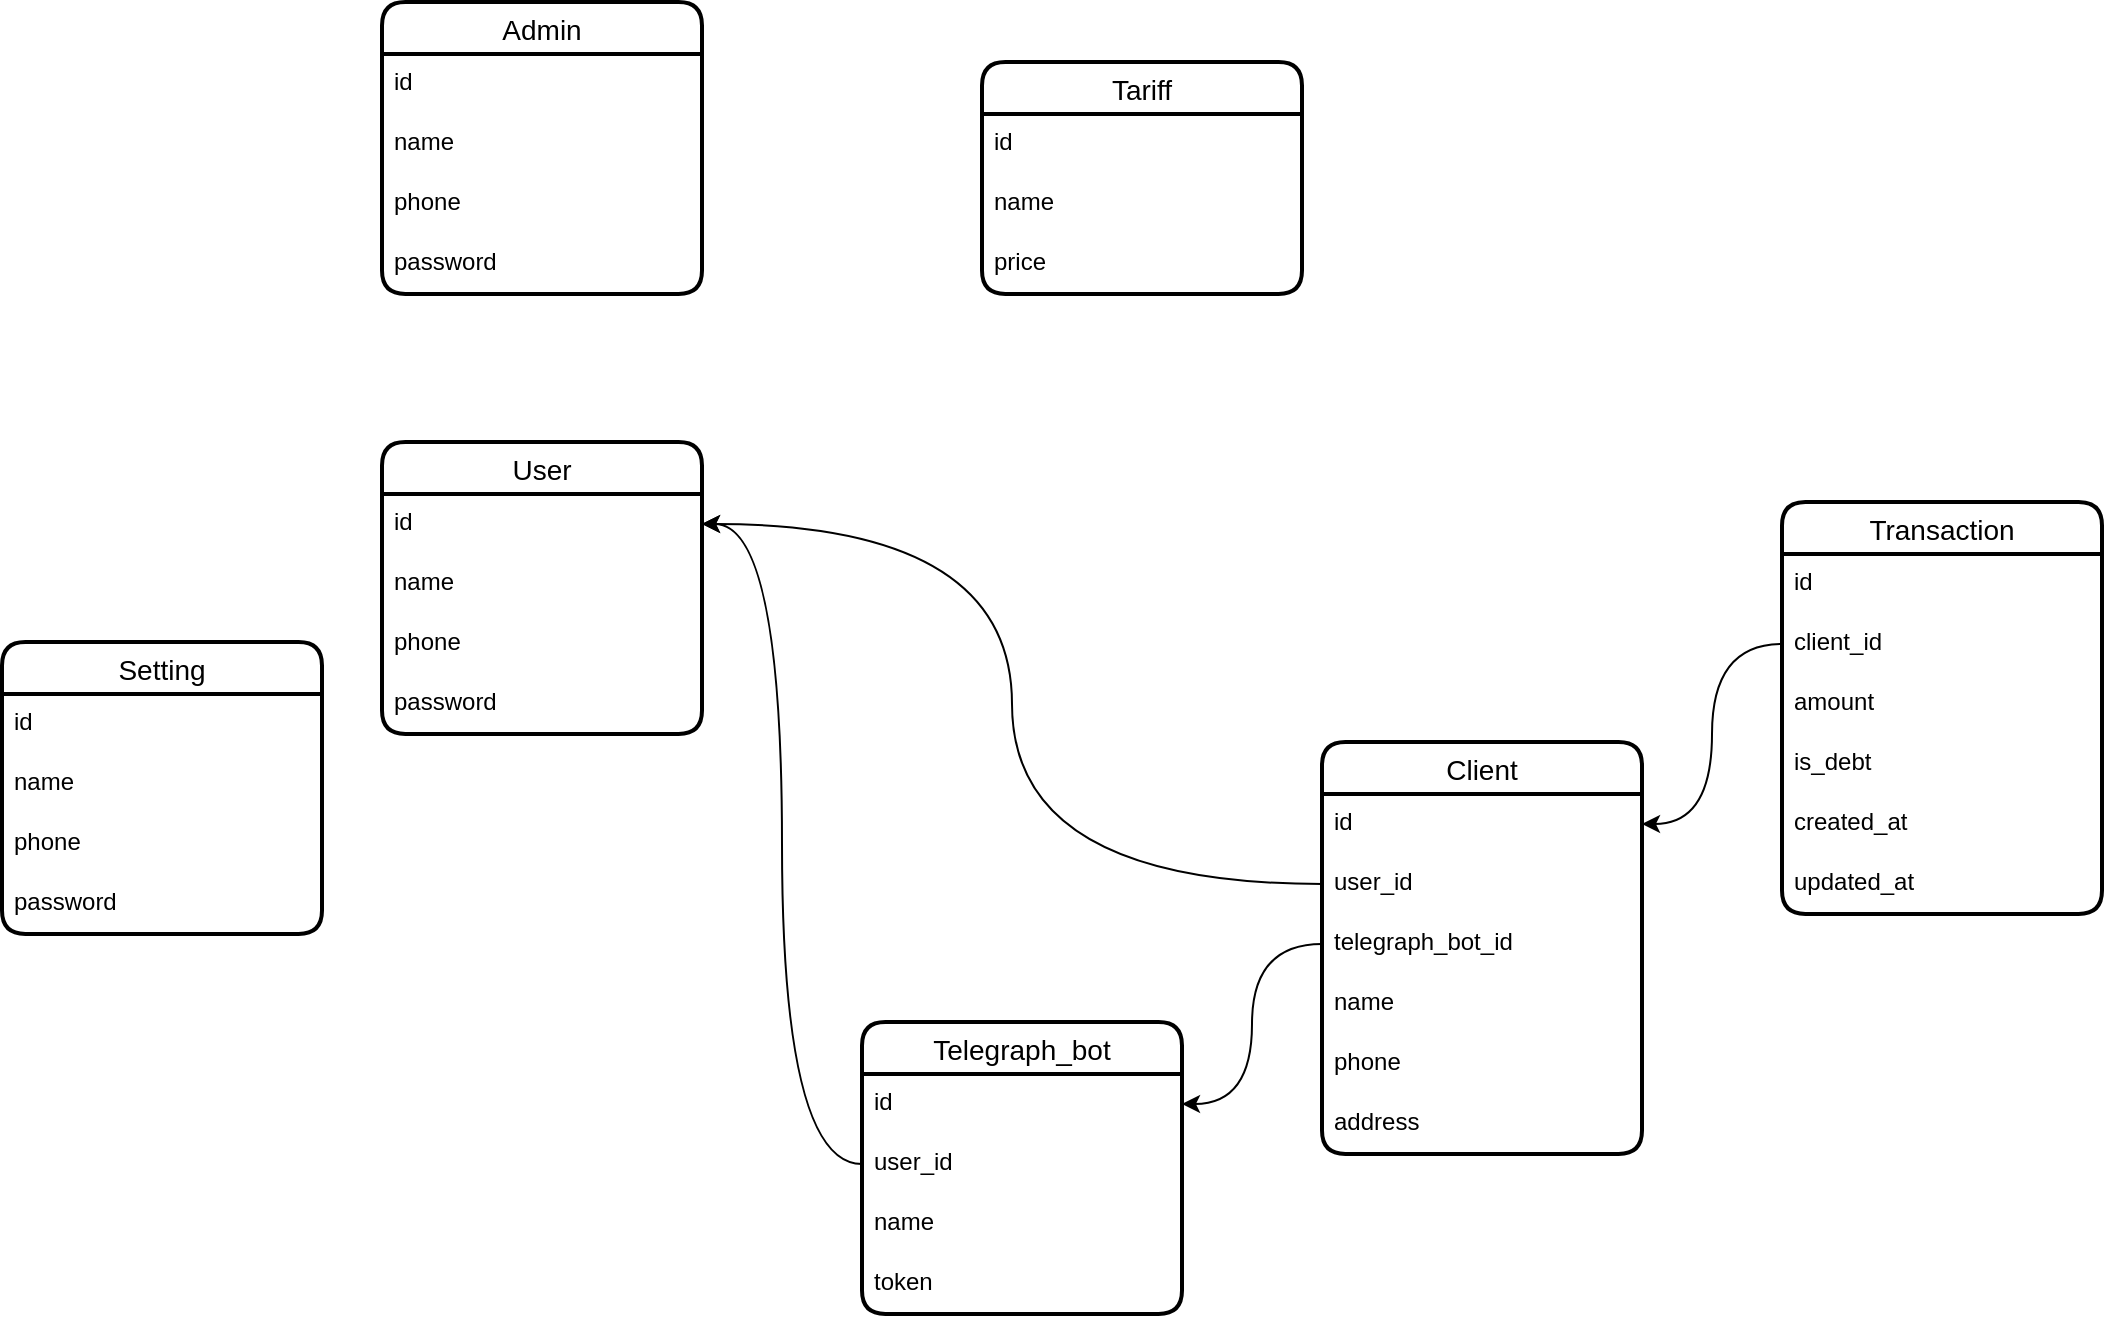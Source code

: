 <mxfile version="24.7.10" pages="5">
  <diagram name="Страница — 1" id="peHdosfCIL-0vyRkbnHP">
    <mxGraphModel dx="1195" dy="615" grid="1" gridSize="10" guides="1" tooltips="1" connect="1" arrows="1" fold="1" page="1" pageScale="1" pageWidth="827" pageHeight="1169" math="0" shadow="0">
      <root>
        <mxCell id="0" />
        <mxCell id="1" parent="0" />
        <mxCell id="LF_U8Vdq3i7tZYe58X0l-1" value="Admin" style="swimlane;fontStyle=0;childLayout=stackLayout;horizontal=1;startSize=26;horizontalStack=0;resizeParent=1;resizeParentMax=0;resizeLast=0;collapsible=1;marginBottom=0;align=center;fontSize=14;strokeWidth=2;rounded=1;shadow=0;glass=0;swimlaneLine=1;" parent="1" vertex="1">
          <mxGeometry x="270" y="430" width="160" height="146" as="geometry" />
        </mxCell>
        <mxCell id="LF_U8Vdq3i7tZYe58X0l-2" value="id" style="text;strokeColor=none;fillColor=none;spacingLeft=4;spacingRight=4;overflow=hidden;rotatable=0;points=[[0,0.5],[1,0.5]];portConstraint=eastwest;fontSize=12;whiteSpace=wrap;html=1;" parent="LF_U8Vdq3i7tZYe58X0l-1" vertex="1">
          <mxGeometry y="26" width="160" height="30" as="geometry" />
        </mxCell>
        <mxCell id="LF_U8Vdq3i7tZYe58X0l-3" value="name" style="text;strokeColor=none;fillColor=none;spacingLeft=4;spacingRight=4;overflow=hidden;rotatable=0;points=[[0,0.5],[1,0.5]];portConstraint=eastwest;fontSize=12;whiteSpace=wrap;html=1;" parent="LF_U8Vdq3i7tZYe58X0l-1" vertex="1">
          <mxGeometry y="56" width="160" height="30" as="geometry" />
        </mxCell>
        <mxCell id="LF_U8Vdq3i7tZYe58X0l-4" value="phone" style="text;strokeColor=none;fillColor=none;spacingLeft=4;spacingRight=4;overflow=hidden;rotatable=0;points=[[0,0.5],[1,0.5]];portConstraint=eastwest;fontSize=12;whiteSpace=wrap;html=1;" parent="LF_U8Vdq3i7tZYe58X0l-1" vertex="1">
          <mxGeometry y="86" width="160" height="30" as="geometry" />
        </mxCell>
        <mxCell id="LF_U8Vdq3i7tZYe58X0l-5" value="password" style="text;strokeColor=none;fillColor=none;spacingLeft=4;spacingRight=4;overflow=hidden;rotatable=0;points=[[0,0.5],[1,0.5]];portConstraint=eastwest;fontSize=12;whiteSpace=wrap;html=1;" parent="LF_U8Vdq3i7tZYe58X0l-1" vertex="1">
          <mxGeometry y="116" width="160" height="30" as="geometry" />
        </mxCell>
        <mxCell id="LF_U8Vdq3i7tZYe58X0l-11" value="Client" style="swimlane;fontStyle=0;childLayout=stackLayout;horizontal=1;startSize=26;horizontalStack=0;resizeParent=1;resizeParentMax=0;resizeLast=0;collapsible=1;marginBottom=0;align=center;fontSize=14;strokeWidth=2;rounded=1;shadow=0;glass=0;swimlaneLine=1;" parent="1" vertex="1">
          <mxGeometry x="740" y="800" width="160" height="206" as="geometry" />
        </mxCell>
        <mxCell id="LF_U8Vdq3i7tZYe58X0l-12" value="id" style="text;strokeColor=none;fillColor=none;spacingLeft=4;spacingRight=4;overflow=hidden;rotatable=0;points=[[0,0.5],[1,0.5]];portConstraint=eastwest;fontSize=12;whiteSpace=wrap;html=1;" parent="LF_U8Vdq3i7tZYe58X0l-11" vertex="1">
          <mxGeometry y="26" width="160" height="30" as="geometry" />
        </mxCell>
        <mxCell id="LF_U8Vdq3i7tZYe58X0l-13" value="user_id" style="text;strokeColor=none;fillColor=none;spacingLeft=4;spacingRight=4;overflow=hidden;rotatable=0;points=[[0,0.5],[1,0.5]];portConstraint=eastwest;fontSize=12;whiteSpace=wrap;html=1;" parent="LF_U8Vdq3i7tZYe58X0l-11" vertex="1">
          <mxGeometry y="56" width="160" height="30" as="geometry" />
        </mxCell>
        <mxCell id="LF_U8Vdq3i7tZYe58X0l-32" value="telegraph_bot_id" style="text;strokeColor=none;fillColor=none;spacingLeft=4;spacingRight=4;overflow=hidden;rotatable=0;points=[[0,0.5],[1,0.5]];portConstraint=eastwest;fontSize=12;whiteSpace=wrap;html=1;" parent="LF_U8Vdq3i7tZYe58X0l-11" vertex="1">
          <mxGeometry y="86" width="160" height="30" as="geometry" />
        </mxCell>
        <mxCell id="LF_U8Vdq3i7tZYe58X0l-14" value="name" style="text;strokeColor=none;fillColor=none;spacingLeft=4;spacingRight=4;overflow=hidden;rotatable=0;points=[[0,0.5],[1,0.5]];portConstraint=eastwest;fontSize=12;whiteSpace=wrap;html=1;" parent="LF_U8Vdq3i7tZYe58X0l-11" vertex="1">
          <mxGeometry y="116" width="160" height="30" as="geometry" />
        </mxCell>
        <mxCell id="LF_U8Vdq3i7tZYe58X0l-15" value="phone" style="text;strokeColor=none;fillColor=none;spacingLeft=4;spacingRight=4;overflow=hidden;rotatable=0;points=[[0,0.5],[1,0.5]];portConstraint=eastwest;fontSize=12;whiteSpace=wrap;html=1;" parent="LF_U8Vdq3i7tZYe58X0l-11" vertex="1">
          <mxGeometry y="146" width="160" height="30" as="geometry" />
        </mxCell>
        <mxCell id="3rob4rgQquIr-SFXEAfX-8" value="address" style="text;strokeColor=none;fillColor=none;spacingLeft=4;spacingRight=4;overflow=hidden;rotatable=0;points=[[0,0.5],[1,0.5]];portConstraint=eastwest;fontSize=12;whiteSpace=wrap;html=1;" parent="LF_U8Vdq3i7tZYe58X0l-11" vertex="1">
          <mxGeometry y="176" width="160" height="30" as="geometry" />
        </mxCell>
        <mxCell id="LF_U8Vdq3i7tZYe58X0l-17" value="Transaction" style="swimlane;fontStyle=0;childLayout=stackLayout;horizontal=1;startSize=26;horizontalStack=0;resizeParent=1;resizeParentMax=0;resizeLast=0;collapsible=1;marginBottom=0;align=center;fontSize=14;strokeWidth=2;rounded=1;shadow=0;glass=0;swimlaneLine=1;" parent="1" vertex="1">
          <mxGeometry x="970" y="680" width="160" height="206" as="geometry" />
        </mxCell>
        <mxCell id="LF_U8Vdq3i7tZYe58X0l-18" value="id" style="text;strokeColor=none;fillColor=none;spacingLeft=4;spacingRight=4;overflow=hidden;rotatable=0;points=[[0,0.5],[1,0.5]];portConstraint=eastwest;fontSize=12;whiteSpace=wrap;html=1;" parent="LF_U8Vdq3i7tZYe58X0l-17" vertex="1">
          <mxGeometry y="26" width="160" height="30" as="geometry" />
        </mxCell>
        <mxCell id="LF_U8Vdq3i7tZYe58X0l-19" value="client_id" style="text;strokeColor=none;fillColor=none;spacingLeft=4;spacingRight=4;overflow=hidden;rotatable=0;points=[[0,0.5],[1,0.5]];portConstraint=eastwest;fontSize=12;whiteSpace=wrap;html=1;" parent="LF_U8Vdq3i7tZYe58X0l-17" vertex="1">
          <mxGeometry y="56" width="160" height="30" as="geometry" />
        </mxCell>
        <mxCell id="LF_U8Vdq3i7tZYe58X0l-20" value="amount" style="text;strokeColor=none;fillColor=none;spacingLeft=4;spacingRight=4;overflow=hidden;rotatable=0;points=[[0,0.5],[1,0.5]];portConstraint=eastwest;fontSize=12;whiteSpace=wrap;html=1;" parent="LF_U8Vdq3i7tZYe58X0l-17" vertex="1">
          <mxGeometry y="86" width="160" height="30" as="geometry" />
        </mxCell>
        <mxCell id="hHqZKfcr3omZfMNQNoMU-1" value="is_debt" style="text;strokeColor=none;fillColor=none;spacingLeft=4;spacingRight=4;overflow=hidden;rotatable=0;points=[[0,0.5],[1,0.5]];portConstraint=eastwest;fontSize=12;whiteSpace=wrap;html=1;" vertex="1" parent="LF_U8Vdq3i7tZYe58X0l-17">
          <mxGeometry y="116" width="160" height="30" as="geometry" />
        </mxCell>
        <mxCell id="hHqZKfcr3omZfMNQNoMU-2" value="created_at" style="text;strokeColor=none;fillColor=none;spacingLeft=4;spacingRight=4;overflow=hidden;rotatable=0;points=[[0,0.5],[1,0.5]];portConstraint=eastwest;fontSize=12;whiteSpace=wrap;html=1;" vertex="1" parent="LF_U8Vdq3i7tZYe58X0l-17">
          <mxGeometry y="146" width="160" height="30" as="geometry" />
        </mxCell>
        <mxCell id="hHqZKfcr3omZfMNQNoMU-3" value="updated_at" style="text;strokeColor=none;fillColor=none;spacingLeft=4;spacingRight=4;overflow=hidden;rotatable=0;points=[[0,0.5],[1,0.5]];portConstraint=eastwest;fontSize=12;whiteSpace=wrap;html=1;" vertex="1" parent="LF_U8Vdq3i7tZYe58X0l-17">
          <mxGeometry y="176" width="160" height="30" as="geometry" />
        </mxCell>
        <mxCell id="LF_U8Vdq3i7tZYe58X0l-24" style="edgeStyle=orthogonalEdgeStyle;rounded=0;orthogonalLoop=1;jettySize=auto;html=1;entryX=1;entryY=0.5;entryDx=0;entryDy=0;curved=1;" parent="1" source="LF_U8Vdq3i7tZYe58X0l-19" target="LF_U8Vdq3i7tZYe58X0l-12" edge="1">
          <mxGeometry relative="1" as="geometry" />
        </mxCell>
        <mxCell id="LF_U8Vdq3i7tZYe58X0l-26" value="Telegraph_bot" style="swimlane;fontStyle=0;childLayout=stackLayout;horizontal=1;startSize=26;horizontalStack=0;resizeParent=1;resizeParentMax=0;resizeLast=0;collapsible=1;marginBottom=0;align=center;fontSize=14;strokeWidth=2;rounded=1;shadow=0;glass=0;swimlaneLine=1;" parent="1" vertex="1">
          <mxGeometry x="510" y="940" width="160" height="146" as="geometry" />
        </mxCell>
        <mxCell id="LF_U8Vdq3i7tZYe58X0l-27" value="id" style="text;strokeColor=none;fillColor=none;spacingLeft=4;spacingRight=4;overflow=hidden;rotatable=0;points=[[0,0.5],[1,0.5]];portConstraint=eastwest;fontSize=12;whiteSpace=wrap;html=1;" parent="LF_U8Vdq3i7tZYe58X0l-26" vertex="1">
          <mxGeometry y="26" width="160" height="30" as="geometry" />
        </mxCell>
        <mxCell id="LF_U8Vdq3i7tZYe58X0l-34" value="user_id" style="text;strokeColor=none;fillColor=none;spacingLeft=4;spacingRight=4;overflow=hidden;rotatable=0;points=[[0,0.5],[1,0.5]];portConstraint=eastwest;fontSize=12;whiteSpace=wrap;html=1;" parent="LF_U8Vdq3i7tZYe58X0l-26" vertex="1">
          <mxGeometry y="56" width="160" height="30" as="geometry" />
        </mxCell>
        <mxCell id="LF_U8Vdq3i7tZYe58X0l-28" value="name" style="text;strokeColor=none;fillColor=none;spacingLeft=4;spacingRight=4;overflow=hidden;rotatable=0;points=[[0,0.5],[1,0.5]];portConstraint=eastwest;fontSize=12;whiteSpace=wrap;html=1;" parent="LF_U8Vdq3i7tZYe58X0l-26" vertex="1">
          <mxGeometry y="86" width="160" height="30" as="geometry" />
        </mxCell>
        <mxCell id="LF_U8Vdq3i7tZYe58X0l-29" value="token" style="text;strokeColor=none;fillColor=none;spacingLeft=4;spacingRight=4;overflow=hidden;rotatable=0;points=[[0,0.5],[1,0.5]];portConstraint=eastwest;fontSize=12;whiteSpace=wrap;html=1;" parent="LF_U8Vdq3i7tZYe58X0l-26" vertex="1">
          <mxGeometry y="116" width="160" height="30" as="geometry" />
        </mxCell>
        <mxCell id="LF_U8Vdq3i7tZYe58X0l-33" style="edgeStyle=orthogonalEdgeStyle;rounded=0;orthogonalLoop=1;jettySize=auto;html=1;entryX=1;entryY=0.5;entryDx=0;entryDy=0;curved=1;" parent="1" source="LF_U8Vdq3i7tZYe58X0l-32" target="LF_U8Vdq3i7tZYe58X0l-27" edge="1">
          <mxGeometry relative="1" as="geometry" />
        </mxCell>
        <mxCell id="3rob4rgQquIr-SFXEAfX-1" value="User" style="swimlane;fontStyle=0;childLayout=stackLayout;horizontal=1;startSize=26;horizontalStack=0;resizeParent=1;resizeParentMax=0;resizeLast=0;collapsible=1;marginBottom=0;align=center;fontSize=14;strokeWidth=2;rounded=1;shadow=0;glass=0;swimlaneLine=1;" parent="1" vertex="1">
          <mxGeometry x="270" y="650" width="160" height="146" as="geometry" />
        </mxCell>
        <mxCell id="3rob4rgQquIr-SFXEAfX-2" value="id" style="text;strokeColor=none;fillColor=none;spacingLeft=4;spacingRight=4;overflow=hidden;rotatable=0;points=[[0,0.5],[1,0.5]];portConstraint=eastwest;fontSize=12;whiteSpace=wrap;html=1;" parent="3rob4rgQquIr-SFXEAfX-1" vertex="1">
          <mxGeometry y="26" width="160" height="30" as="geometry" />
        </mxCell>
        <mxCell id="3rob4rgQquIr-SFXEAfX-3" value="name" style="text;strokeColor=none;fillColor=none;spacingLeft=4;spacingRight=4;overflow=hidden;rotatable=0;points=[[0,0.5],[1,0.5]];portConstraint=eastwest;fontSize=12;whiteSpace=wrap;html=1;" parent="3rob4rgQquIr-SFXEAfX-1" vertex="1">
          <mxGeometry y="56" width="160" height="30" as="geometry" />
        </mxCell>
        <mxCell id="3rob4rgQquIr-SFXEAfX-4" value="phone" style="text;strokeColor=none;fillColor=none;spacingLeft=4;spacingRight=4;overflow=hidden;rotatable=0;points=[[0,0.5],[1,0.5]];portConstraint=eastwest;fontSize=12;whiteSpace=wrap;html=1;" parent="3rob4rgQquIr-SFXEAfX-1" vertex="1">
          <mxGeometry y="86" width="160" height="30" as="geometry" />
        </mxCell>
        <mxCell id="3rob4rgQquIr-SFXEAfX-5" value="password" style="text;strokeColor=none;fillColor=none;spacingLeft=4;spacingRight=4;overflow=hidden;rotatable=0;points=[[0,0.5],[1,0.5]];portConstraint=eastwest;fontSize=12;whiteSpace=wrap;html=1;" parent="3rob4rgQquIr-SFXEAfX-1" vertex="1">
          <mxGeometry y="116" width="160" height="30" as="geometry" />
        </mxCell>
        <mxCell id="3rob4rgQquIr-SFXEAfX-7" style="edgeStyle=orthogonalEdgeStyle;rounded=0;orthogonalLoop=1;jettySize=auto;html=1;entryX=1;entryY=0.5;entryDx=0;entryDy=0;curved=1;" parent="1" source="LF_U8Vdq3i7tZYe58X0l-13" target="3rob4rgQquIr-SFXEAfX-2" edge="1">
          <mxGeometry relative="1" as="geometry" />
        </mxCell>
        <mxCell id="3rob4rgQquIr-SFXEAfX-9" style="edgeStyle=orthogonalEdgeStyle;rounded=0;orthogonalLoop=1;jettySize=auto;html=1;entryX=1;entryY=0.5;entryDx=0;entryDy=0;curved=1;" parent="1" source="LF_U8Vdq3i7tZYe58X0l-34" target="3rob4rgQquIr-SFXEAfX-2" edge="1">
          <mxGeometry relative="1" as="geometry" />
        </mxCell>
        <mxCell id="3rob4rgQquIr-SFXEAfX-10" value="Setting" style="swimlane;fontStyle=0;childLayout=stackLayout;horizontal=1;startSize=26;horizontalStack=0;resizeParent=1;resizeParentMax=0;resizeLast=0;collapsible=1;marginBottom=0;align=center;fontSize=14;strokeWidth=2;rounded=1;shadow=0;glass=0;swimlaneLine=1;" parent="1" vertex="1">
          <mxGeometry x="80" y="750" width="160" height="146" as="geometry" />
        </mxCell>
        <mxCell id="3rob4rgQquIr-SFXEAfX-11" value="id" style="text;strokeColor=none;fillColor=none;spacingLeft=4;spacingRight=4;overflow=hidden;rotatable=0;points=[[0,0.5],[1,0.5]];portConstraint=eastwest;fontSize=12;whiteSpace=wrap;html=1;" parent="3rob4rgQquIr-SFXEAfX-10" vertex="1">
          <mxGeometry y="26" width="160" height="30" as="geometry" />
        </mxCell>
        <mxCell id="3rob4rgQquIr-SFXEAfX-12" value="name" style="text;strokeColor=none;fillColor=none;spacingLeft=4;spacingRight=4;overflow=hidden;rotatable=0;points=[[0,0.5],[1,0.5]];portConstraint=eastwest;fontSize=12;whiteSpace=wrap;html=1;" parent="3rob4rgQquIr-SFXEAfX-10" vertex="1">
          <mxGeometry y="56" width="160" height="30" as="geometry" />
        </mxCell>
        <mxCell id="3rob4rgQquIr-SFXEAfX-13" value="phone" style="text;strokeColor=none;fillColor=none;spacingLeft=4;spacingRight=4;overflow=hidden;rotatable=0;points=[[0,0.5],[1,0.5]];portConstraint=eastwest;fontSize=12;whiteSpace=wrap;html=1;" parent="3rob4rgQquIr-SFXEAfX-10" vertex="1">
          <mxGeometry y="86" width="160" height="30" as="geometry" />
        </mxCell>
        <mxCell id="3rob4rgQquIr-SFXEAfX-14" value="password" style="text;strokeColor=none;fillColor=none;spacingLeft=4;spacingRight=4;overflow=hidden;rotatable=0;points=[[0,0.5],[1,0.5]];portConstraint=eastwest;fontSize=12;whiteSpace=wrap;html=1;" parent="3rob4rgQquIr-SFXEAfX-10" vertex="1">
          <mxGeometry y="116" width="160" height="30" as="geometry" />
        </mxCell>
        <mxCell id="3rob4rgQquIr-SFXEAfX-15" value="Tariff" style="swimlane;fontStyle=0;childLayout=stackLayout;horizontal=1;startSize=26;horizontalStack=0;resizeParent=1;resizeParentMax=0;resizeLast=0;collapsible=1;marginBottom=0;align=center;fontSize=14;strokeWidth=2;rounded=1;shadow=0;glass=0;swimlaneLine=1;" parent="1" vertex="1">
          <mxGeometry x="570" y="460" width="160" height="116" as="geometry" />
        </mxCell>
        <mxCell id="3rob4rgQquIr-SFXEAfX-16" value="id" style="text;strokeColor=none;fillColor=none;spacingLeft=4;spacingRight=4;overflow=hidden;rotatable=0;points=[[0,0.5],[1,0.5]];portConstraint=eastwest;fontSize=12;whiteSpace=wrap;html=1;" parent="3rob4rgQquIr-SFXEAfX-15" vertex="1">
          <mxGeometry y="26" width="160" height="30" as="geometry" />
        </mxCell>
        <mxCell id="3rob4rgQquIr-SFXEAfX-17" value="name" style="text;strokeColor=none;fillColor=none;spacingLeft=4;spacingRight=4;overflow=hidden;rotatable=0;points=[[0,0.5],[1,0.5]];portConstraint=eastwest;fontSize=12;whiteSpace=wrap;html=1;" parent="3rob4rgQquIr-SFXEAfX-15" vertex="1">
          <mxGeometry y="56" width="160" height="30" as="geometry" />
        </mxCell>
        <mxCell id="3rob4rgQquIr-SFXEAfX-18" value="price" style="text;strokeColor=none;fillColor=none;spacingLeft=4;spacingRight=4;overflow=hidden;rotatable=0;points=[[0,0.5],[1,0.5]];portConstraint=eastwest;fontSize=12;whiteSpace=wrap;html=1;" parent="3rob4rgQquIr-SFXEAfX-15" vertex="1">
          <mxGeometry y="86" width="160" height="30" as="geometry" />
        </mxCell>
      </root>
    </mxGraphModel>
  </diagram>
  <diagram id="gf7uSu9nkFvmxim1SC48" name="Страница — 2">
    <mxGraphModel dx="989" dy="509" grid="1" gridSize="10" guides="1" tooltips="1" connect="1" arrows="1" fold="1" page="1" pageScale="1" pageWidth="827" pageHeight="1169" math="0" shadow="0">
      <root>
        <mxCell id="0" />
        <mxCell id="1" parent="0" />
        <mxCell id="qpJef6a85tjkUT5LfqMS-1" value="Client" style="swimlane;fontStyle=0;childLayout=stackLayout;horizontal=1;startSize=26;horizontalStack=0;resizeParent=1;resizeParentMax=0;resizeLast=0;collapsible=1;marginBottom=0;align=center;fontSize=14;strokeWidth=2;rounded=1;shadow=0;glass=0;swimlaneLine=1;" parent="1" vertex="1">
          <mxGeometry x="770" y="796" width="160" height="236" as="geometry" />
        </mxCell>
        <mxCell id="qpJef6a85tjkUT5LfqMS-2" value="id" style="text;strokeColor=none;fillColor=none;spacingLeft=4;spacingRight=4;overflow=hidden;rotatable=0;points=[[0,0.5],[1,0.5]];portConstraint=eastwest;fontSize=12;whiteSpace=wrap;html=1;" parent="qpJef6a85tjkUT5LfqMS-1" vertex="1">
          <mxGeometry y="26" width="160" height="30" as="geometry" />
        </mxCell>
        <mxCell id="qpJef6a85tjkUT5LfqMS-49" value="region_id" style="text;strokeColor=none;fillColor=none;spacingLeft=4;spacingRight=4;overflow=hidden;rotatable=0;points=[[0,0.5],[1,0.5]];portConstraint=eastwest;fontSize=12;whiteSpace=wrap;html=1;" parent="qpJef6a85tjkUT5LfqMS-1" vertex="1">
          <mxGeometry y="56" width="160" height="30" as="geometry" />
        </mxCell>
        <mxCell id="qpJef6a85tjkUT5LfqMS-4" value="telegraph_bot_id" style="text;strokeColor=none;fillColor=none;spacingLeft=4;spacingRight=4;overflow=hidden;rotatable=0;points=[[0,0.5],[1,0.5]];portConstraint=eastwest;fontSize=12;whiteSpace=wrap;html=1;" parent="qpJef6a85tjkUT5LfqMS-1" vertex="1">
          <mxGeometry y="86" width="160" height="30" as="geometry" />
        </mxCell>
        <mxCell id="qpJef6a85tjkUT5LfqMS-5" value="first_name" style="text;strokeColor=none;fillColor=none;spacingLeft=4;spacingRight=4;overflow=hidden;rotatable=0;points=[[0,0.5],[1,0.5]];portConstraint=eastwest;fontSize=12;whiteSpace=wrap;html=1;" parent="qpJef6a85tjkUT5LfqMS-1" vertex="1">
          <mxGeometry y="116" width="160" height="30" as="geometry" />
        </mxCell>
        <mxCell id="qpJef6a85tjkUT5LfqMS-6" value="last_name" style="text;strokeColor=none;fillColor=none;spacingLeft=4;spacingRight=4;overflow=hidden;rotatable=0;points=[[0,0.5],[1,0.5]];portConstraint=eastwest;fontSize=12;whiteSpace=wrap;html=1;" parent="qpJef6a85tjkUT5LfqMS-1" vertex="1">
          <mxGeometry y="146" width="160" height="30" as="geometry" />
        </mxCell>
        <mxCell id="qpJef6a85tjkUT5LfqMS-7" value="phone" style="text;strokeColor=none;fillColor=none;spacingLeft=4;spacingRight=4;overflow=hidden;rotatable=0;points=[[0,0.5],[1,0.5]];portConstraint=eastwest;fontSize=12;whiteSpace=wrap;html=1;" parent="qpJef6a85tjkUT5LfqMS-1" vertex="1">
          <mxGeometry y="176" width="160" height="30" as="geometry" />
        </mxCell>
        <mxCell id="qpJef6a85tjkUT5LfqMS-48" value="user_id" style="text;strokeColor=none;fillColor=none;spacingLeft=4;spacingRight=4;overflow=hidden;rotatable=0;points=[[0,0.5],[1,0.5]];portConstraint=eastwest;fontSize=12;whiteSpace=wrap;html=1;" parent="qpJef6a85tjkUT5LfqMS-1" vertex="1">
          <mxGeometry y="206" width="160" height="30" as="geometry" />
        </mxCell>
        <mxCell id="qpJef6a85tjkUT5LfqMS-8" value="Telegraph_bot" style="swimlane;fontStyle=0;childLayout=stackLayout;horizontal=1;startSize=26;horizontalStack=0;resizeParent=1;resizeParentMax=0;resizeLast=0;collapsible=1;marginBottom=0;align=center;fontSize=14;strokeWidth=2;rounded=1;shadow=0;glass=0;swimlaneLine=1;" parent="1" vertex="1">
          <mxGeometry x="510" y="940" width="160" height="116" as="geometry" />
        </mxCell>
        <mxCell id="qpJef6a85tjkUT5LfqMS-9" value="id" style="text;strokeColor=none;fillColor=none;spacingLeft=4;spacingRight=4;overflow=hidden;rotatable=0;points=[[0,0.5],[1,0.5]];portConstraint=eastwest;fontSize=12;whiteSpace=wrap;html=1;" parent="qpJef6a85tjkUT5LfqMS-8" vertex="1">
          <mxGeometry y="26" width="160" height="30" as="geometry" />
        </mxCell>
        <mxCell id="qpJef6a85tjkUT5LfqMS-11" value="name" style="text;strokeColor=none;fillColor=none;spacingLeft=4;spacingRight=4;overflow=hidden;rotatable=0;points=[[0,0.5],[1,0.5]];portConstraint=eastwest;fontSize=12;whiteSpace=wrap;html=1;" parent="qpJef6a85tjkUT5LfqMS-8" vertex="1">
          <mxGeometry y="56" width="160" height="30" as="geometry" />
        </mxCell>
        <mxCell id="qpJef6a85tjkUT5LfqMS-12" value="token" style="text;strokeColor=none;fillColor=none;spacingLeft=4;spacingRight=4;overflow=hidden;rotatable=0;points=[[0,0.5],[1,0.5]];portConstraint=eastwest;fontSize=12;whiteSpace=wrap;html=1;" parent="qpJef6a85tjkUT5LfqMS-8" vertex="1">
          <mxGeometry y="86" width="160" height="30" as="geometry" />
        </mxCell>
        <mxCell id="qpJef6a85tjkUT5LfqMS-13" style="edgeStyle=orthogonalEdgeStyle;rounded=0;orthogonalLoop=1;jettySize=auto;html=1;entryX=1;entryY=0.5;entryDx=0;entryDy=0;curved=1;" parent="1" source="qpJef6a85tjkUT5LfqMS-4" target="qpJef6a85tjkUT5LfqMS-9" edge="1">
          <mxGeometry relative="1" as="geometry" />
        </mxCell>
        <mxCell id="qpJef6a85tjkUT5LfqMS-14" value="User" style="swimlane;fontStyle=0;childLayout=stackLayout;horizontal=1;startSize=26;horizontalStack=0;resizeParent=1;resizeParentMax=0;resizeLast=0;collapsible=1;marginBottom=0;align=center;fontSize=14;strokeWidth=2;rounded=1;shadow=0;glass=0;swimlaneLine=1;" parent="1" vertex="1">
          <mxGeometry x="280" y="780" width="160" height="146" as="geometry" />
        </mxCell>
        <mxCell id="qpJef6a85tjkUT5LfqMS-15" value="id" style="text;strokeColor=none;fillColor=none;spacingLeft=4;spacingRight=4;overflow=hidden;rotatable=0;points=[[0,0.5],[1,0.5]];portConstraint=eastwest;fontSize=12;whiteSpace=wrap;html=1;" parent="qpJef6a85tjkUT5LfqMS-14" vertex="1">
          <mxGeometry y="26" width="160" height="30" as="geometry" />
        </mxCell>
        <mxCell id="qpJef6a85tjkUT5LfqMS-16" value="name" style="text;strokeColor=none;fillColor=none;spacingLeft=4;spacingRight=4;overflow=hidden;rotatable=0;points=[[0,0.5],[1,0.5]];portConstraint=eastwest;fontSize=12;whiteSpace=wrap;html=1;" parent="qpJef6a85tjkUT5LfqMS-14" vertex="1">
          <mxGeometry y="56" width="160" height="30" as="geometry" />
        </mxCell>
        <mxCell id="qpJef6a85tjkUT5LfqMS-17" value="phone" style="text;strokeColor=none;fillColor=none;spacingLeft=4;spacingRight=4;overflow=hidden;rotatable=0;points=[[0,0.5],[1,0.5]];portConstraint=eastwest;fontSize=12;whiteSpace=wrap;html=1;" parent="qpJef6a85tjkUT5LfqMS-14" vertex="1">
          <mxGeometry y="86" width="160" height="30" as="geometry" />
        </mxCell>
        <mxCell id="qpJef6a85tjkUT5LfqMS-18" value="password" style="text;strokeColor=none;fillColor=none;spacingLeft=4;spacingRight=4;overflow=hidden;rotatable=0;points=[[0,0.5],[1,0.5]];portConstraint=eastwest;fontSize=12;whiteSpace=wrap;html=1;" parent="qpJef6a85tjkUT5LfqMS-14" vertex="1">
          <mxGeometry y="116" width="160" height="30" as="geometry" />
        </mxCell>
        <mxCell id="qpJef6a85tjkUT5LfqMS-21" value="Order" style="swimlane;fontStyle=0;childLayout=stackLayout;horizontal=1;startSize=26;horizontalStack=0;resizeParent=1;resizeParentMax=0;resizeLast=0;collapsible=1;marginBottom=0;align=center;fontSize=14;strokeWidth=2;rounded=1;shadow=0;glass=0;swimlaneLine=1;" parent="1" vertex="1">
          <mxGeometry x="1020" y="880" width="160" height="176" as="geometry" />
        </mxCell>
        <mxCell id="qpJef6a85tjkUT5LfqMS-22" value="id" style="text;strokeColor=none;fillColor=none;spacingLeft=4;spacingRight=4;overflow=hidden;rotatable=0;points=[[0,0.5],[1,0.5]];portConstraint=eastwest;fontSize=12;whiteSpace=wrap;html=1;" parent="qpJef6a85tjkUT5LfqMS-21" vertex="1">
          <mxGeometry y="26" width="160" height="30" as="geometry" />
        </mxCell>
        <mxCell id="qpJef6a85tjkUT5LfqMS-23" value="client_id" style="text;strokeColor=none;fillColor=none;spacingLeft=4;spacingRight=4;overflow=hidden;rotatable=0;points=[[0,0.5],[1,0.5]];portConstraint=eastwest;fontSize=12;whiteSpace=wrap;html=1;" parent="qpJef6a85tjkUT5LfqMS-21" vertex="1">
          <mxGeometry y="56" width="160" height="30" as="geometry" />
        </mxCell>
        <mxCell id="qpJef6a85tjkUT5LfqMS-24" value="amount" style="text;strokeColor=none;fillColor=none;spacingLeft=4;spacingRight=4;overflow=hidden;rotatable=0;points=[[0,0.5],[1,0.5]];portConstraint=eastwest;fontSize=12;whiteSpace=wrap;html=1;" parent="qpJef6a85tjkUT5LfqMS-21" vertex="1">
          <mxGeometry y="86" width="160" height="30" as="geometry" />
        </mxCell>
        <mxCell id="qpJef6a85tjkUT5LfqMS-25" value="is_paid" style="text;strokeColor=none;fillColor=none;spacingLeft=4;spacingRight=4;overflow=hidden;rotatable=0;points=[[0,0.5],[1,0.5]];portConstraint=eastwest;fontSize=12;whiteSpace=wrap;html=1;" parent="qpJef6a85tjkUT5LfqMS-21" vertex="1">
          <mxGeometry y="116" width="160" height="30" as="geometry" />
        </mxCell>
        <mxCell id="qpJef6a85tjkUT5LfqMS-26" value="modules" style="text;strokeColor=none;fillColor=none;spacingLeft=4;spacingRight=4;overflow=hidden;rotatable=0;points=[[0,0.5],[1,0.5]];portConstraint=eastwest;fontSize=12;whiteSpace=wrap;html=1;" parent="qpJef6a85tjkUT5LfqMS-21" vertex="1">
          <mxGeometry y="146" width="160" height="30" as="geometry" />
        </mxCell>
        <mxCell id="qpJef6a85tjkUT5LfqMS-27" value="Module" style="swimlane;fontStyle=0;childLayout=stackLayout;horizontal=1;startSize=26;horizontalStack=0;resizeParent=1;resizeParentMax=0;resizeLast=0;collapsible=1;marginBottom=0;align=center;fontSize=14;strokeWidth=2;rounded=1;shadow=0;glass=0;swimlaneLine=1;" parent="1" vertex="1">
          <mxGeometry x="827" y="520" width="160" height="146" as="geometry" />
        </mxCell>
        <mxCell id="qpJef6a85tjkUT5LfqMS-28" value="id" style="text;strokeColor=none;fillColor=none;spacingLeft=4;spacingRight=4;overflow=hidden;rotatable=0;points=[[0,0.5],[1,0.5]];portConstraint=eastwest;fontSize=12;whiteSpace=wrap;html=1;" parent="qpJef6a85tjkUT5LfqMS-27" vertex="1">
          <mxGeometry y="26" width="160" height="30" as="geometry" />
        </mxCell>
        <mxCell id="qpJef6a85tjkUT5LfqMS-29" value="name" style="text;strokeColor=none;fillColor=none;spacingLeft=4;spacingRight=4;overflow=hidden;rotatable=0;points=[[0,0.5],[1,0.5]];portConstraint=eastwest;fontSize=12;whiteSpace=wrap;html=1;" parent="qpJef6a85tjkUT5LfqMS-27" vertex="1">
          <mxGeometry y="56" width="160" height="30" as="geometry" />
        </mxCell>
        <mxCell id="qpJef6a85tjkUT5LfqMS-30" value="description" style="text;strokeColor=none;fillColor=none;spacingLeft=4;spacingRight=4;overflow=hidden;rotatable=0;points=[[0,0.5],[1,0.5]];portConstraint=eastwest;fontSize=12;whiteSpace=wrap;html=1;" parent="qpJef6a85tjkUT5LfqMS-27" vertex="1">
          <mxGeometry y="86" width="160" height="30" as="geometry" />
        </mxCell>
        <mxCell id="qpJef6a85tjkUT5LfqMS-40" value="price" style="text;strokeColor=none;fillColor=none;spacingLeft=4;spacingRight=4;overflow=hidden;rotatable=0;points=[[0,0.5],[1,0.5]];portConstraint=eastwest;fontSize=12;whiteSpace=wrap;html=1;" parent="qpJef6a85tjkUT5LfqMS-27" vertex="1">
          <mxGeometry y="116" width="160" height="30" as="geometry" />
        </mxCell>
        <mxCell id="qpJef6a85tjkUT5LfqMS-32" value="Media" style="swimlane;fontStyle=0;childLayout=stackLayout;horizontal=1;startSize=26;horizontalStack=0;resizeParent=1;resizeParentMax=0;resizeLast=0;collapsible=1;marginBottom=0;align=center;fontSize=14;strokeWidth=2;rounded=1;shadow=0;glass=0;swimlaneLine=1;" parent="1" vertex="1">
          <mxGeometry x="1047" y="430" width="160" height="146" as="geometry" />
        </mxCell>
        <mxCell id="qpJef6a85tjkUT5LfqMS-33" value="id" style="text;strokeColor=none;fillColor=none;spacingLeft=4;spacingRight=4;overflow=hidden;rotatable=0;points=[[0,0.5],[1,0.5]];portConstraint=eastwest;fontSize=12;whiteSpace=wrap;html=1;" parent="qpJef6a85tjkUT5LfqMS-32" vertex="1">
          <mxGeometry y="26" width="160" height="30" as="geometry" />
        </mxCell>
        <mxCell id="qpJef6a85tjkUT5LfqMS-34" value="mediaable_id" style="text;strokeColor=none;fillColor=none;spacingLeft=4;spacingRight=4;overflow=hidden;rotatable=0;points=[[0,0.5],[1,0.5]];portConstraint=eastwest;fontSize=12;whiteSpace=wrap;html=1;" parent="qpJef6a85tjkUT5LfqMS-32" vertex="1">
          <mxGeometry y="56" width="160" height="30" as="geometry" />
        </mxCell>
        <mxCell id="qpJef6a85tjkUT5LfqMS-36" value="mediaable_type" style="text;strokeColor=none;fillColor=none;spacingLeft=4;spacingRight=4;overflow=hidden;rotatable=0;points=[[0,0.5],[1,0.5]];portConstraint=eastwest;fontSize=12;whiteSpace=wrap;html=1;" parent="qpJef6a85tjkUT5LfqMS-32" vertex="1">
          <mxGeometry y="86" width="160" height="30" as="geometry" />
        </mxCell>
        <mxCell id="qpJef6a85tjkUT5LfqMS-35" value="filename" style="text;strokeColor=none;fillColor=none;spacingLeft=4;spacingRight=4;overflow=hidden;rotatable=0;points=[[0,0.5],[1,0.5]];portConstraint=eastwest;fontSize=12;whiteSpace=wrap;html=1;" parent="qpJef6a85tjkUT5LfqMS-32" vertex="1">
          <mxGeometry y="116" width="160" height="30" as="geometry" />
        </mxCell>
        <mxCell id="qpJef6a85tjkUT5LfqMS-38" style="edgeStyle=orthogonalEdgeStyle;rounded=0;orthogonalLoop=1;jettySize=auto;html=1;entryX=1;entryY=0.5;entryDx=0;entryDy=0;curved=1;" parent="1" source="qpJef6a85tjkUT5LfqMS-34" target="qpJef6a85tjkUT5LfqMS-28" edge="1">
          <mxGeometry relative="1" as="geometry" />
        </mxCell>
        <mxCell id="qpJef6a85tjkUT5LfqMS-39" style="edgeStyle=orthogonalEdgeStyle;rounded=0;orthogonalLoop=1;jettySize=auto;html=1;entryX=1;entryY=0.5;entryDx=0;entryDy=0;curved=1;" parent="1" source="qpJef6a85tjkUT5LfqMS-23" target="qpJef6a85tjkUT5LfqMS-2" edge="1">
          <mxGeometry relative="1" as="geometry" />
        </mxCell>
        <mxCell id="qpJef6a85tjkUT5LfqMS-41" value="Region" style="swimlane;fontStyle=0;childLayout=stackLayout;horizontal=1;startSize=26;horizontalStack=0;resizeParent=1;resizeParentMax=0;resizeLast=0;collapsible=1;marginBottom=0;align=center;fontSize=14;strokeWidth=2;rounded=1;shadow=0;glass=0;swimlaneLine=1;" parent="1" vertex="1">
          <mxGeometry x="510" y="710" width="160" height="86" as="geometry" />
        </mxCell>
        <mxCell id="qpJef6a85tjkUT5LfqMS-42" value="id" style="text;strokeColor=none;fillColor=none;spacingLeft=4;spacingRight=4;overflow=hidden;rotatable=0;points=[[0,0.5],[1,0.5]];portConstraint=eastwest;fontSize=12;whiteSpace=wrap;html=1;" parent="qpJef6a85tjkUT5LfqMS-41" vertex="1">
          <mxGeometry y="26" width="160" height="30" as="geometry" />
        </mxCell>
        <mxCell id="qpJef6a85tjkUT5LfqMS-43" value="name" style="text;strokeColor=none;fillColor=none;spacingLeft=4;spacingRight=4;overflow=hidden;rotatable=0;points=[[0,0.5],[1,0.5]];portConstraint=eastwest;fontSize=12;whiteSpace=wrap;html=1;" parent="qpJef6a85tjkUT5LfqMS-41" vertex="1">
          <mxGeometry y="56" width="160" height="30" as="geometry" />
        </mxCell>
        <mxCell id="qpJef6a85tjkUT5LfqMS-50" style="edgeStyle=orthogonalEdgeStyle;rounded=0;orthogonalLoop=1;jettySize=auto;html=1;entryX=1;entryY=0.5;entryDx=0;entryDy=0;curved=1;" parent="1" source="qpJef6a85tjkUT5LfqMS-49" target="qpJef6a85tjkUT5LfqMS-42" edge="1">
          <mxGeometry relative="1" as="geometry" />
        </mxCell>
        <mxCell id="8QWbBMzjBZrprYYlt2WD-1" value="Subject" style="swimlane;fontStyle=0;childLayout=stackLayout;horizontal=1;startSize=26;horizontalStack=0;resizeParent=1;resizeParentMax=0;resizeLast=0;collapsible=1;marginBottom=0;align=center;fontSize=14;strokeWidth=2;rounded=1;shadow=0;glass=0;swimlaneLine=1;" vertex="1" parent="1">
          <mxGeometry x="600" y="410" width="160" height="116" as="geometry" />
        </mxCell>
        <mxCell id="8QWbBMzjBZrprYYlt2WD-2" value="id" style="text;strokeColor=none;fillColor=none;spacingLeft=4;spacingRight=4;overflow=hidden;rotatable=0;points=[[0,0.5],[1,0.5]];portConstraint=eastwest;fontSize=12;whiteSpace=wrap;html=1;" vertex="1" parent="8QWbBMzjBZrprYYlt2WD-1">
          <mxGeometry y="26" width="160" height="30" as="geometry" />
        </mxCell>
        <mxCell id="8QWbBMzjBZrprYYlt2WD-3" value="name" style="text;strokeColor=none;fillColor=none;spacingLeft=4;spacingRight=4;overflow=hidden;rotatable=0;points=[[0,0.5],[1,0.5]];portConstraint=eastwest;fontSize=12;whiteSpace=wrap;html=1;" vertex="1" parent="8QWbBMzjBZrprYYlt2WD-1">
          <mxGeometry y="56" width="160" height="30" as="geometry" />
        </mxCell>
        <mxCell id="8QWbBMzjBZrprYYlt2WD-5" value="price" style="text;strokeColor=none;fillColor=none;spacingLeft=4;spacingRight=4;overflow=hidden;rotatable=0;points=[[0,0.5],[1,0.5]];portConstraint=eastwest;fontSize=12;whiteSpace=wrap;html=1;" vertex="1" parent="8QWbBMzjBZrprYYlt2WD-1">
          <mxGeometry y="86" width="160" height="30" as="geometry" />
        </mxCell>
      </root>
    </mxGraphModel>
  </diagram>
  <diagram id="eaUepsmLUaO8j7vpgnru" name="Страница — 3">
    <mxGraphModel dx="2390" dy="1230" grid="1" gridSize="10" guides="1" tooltips="1" connect="1" arrows="1" fold="1" page="1" pageScale="1" pageWidth="827" pageHeight="1169" math="0" shadow="0">
      <root>
        <mxCell id="0" />
        <mxCell id="1" parent="0" />
        <mxCell id="8kHH6_ZmJ6diwZOf6wRj-1" value="User" style="swimlane;fontStyle=0;childLayout=stackLayout;horizontal=1;startSize=26;horizontalStack=0;resizeParent=1;resizeParentMax=0;resizeLast=0;collapsible=1;marginBottom=0;align=center;fontSize=14;strokeWidth=2;rounded=1;shadow=0;glass=0;swimlaneLine=1;" parent="1" vertex="1">
          <mxGeometry x="90" y="620" width="160" height="146" as="geometry" />
        </mxCell>
        <mxCell id="8kHH6_ZmJ6diwZOf6wRj-2" value="id" style="text;strokeColor=none;fillColor=none;spacingLeft=4;spacingRight=4;overflow=hidden;rotatable=0;points=[[0,0.5],[1,0.5]];portConstraint=eastwest;fontSize=12;whiteSpace=wrap;html=1;" parent="8kHH6_ZmJ6diwZOf6wRj-1" vertex="1">
          <mxGeometry y="26" width="160" height="30" as="geometry" />
        </mxCell>
        <mxCell id="8kHH6_ZmJ6diwZOf6wRj-3" value="name" style="text;strokeColor=none;fillColor=none;spacingLeft=4;spacingRight=4;overflow=hidden;rotatable=0;points=[[0,0.5],[1,0.5]];portConstraint=eastwest;fontSize=12;whiteSpace=wrap;html=1;" parent="8kHH6_ZmJ6diwZOf6wRj-1" vertex="1">
          <mxGeometry y="56" width="160" height="30" as="geometry" />
        </mxCell>
        <mxCell id="8kHH6_ZmJ6diwZOf6wRj-4" value="phone" style="text;strokeColor=none;fillColor=none;spacingLeft=4;spacingRight=4;overflow=hidden;rotatable=0;points=[[0,0.5],[1,0.5]];portConstraint=eastwest;fontSize=12;whiteSpace=wrap;html=1;" parent="8kHH6_ZmJ6diwZOf6wRj-1" vertex="1">
          <mxGeometry y="86" width="160" height="30" as="geometry" />
        </mxCell>
        <mxCell id="8kHH6_ZmJ6diwZOf6wRj-5" value="password" style="text;strokeColor=none;fillColor=none;spacingLeft=4;spacingRight=4;overflow=hidden;rotatable=0;points=[[0,0.5],[1,0.5]];portConstraint=eastwest;fontSize=12;whiteSpace=wrap;html=1;" parent="8kHH6_ZmJ6diwZOf6wRj-1" vertex="1">
          <mxGeometry y="116" width="160" height="30" as="geometry" />
        </mxCell>
        <mxCell id="8kHH6_ZmJ6diwZOf6wRj-6" value="Link" style="swimlane;fontStyle=0;childLayout=stackLayout;horizontal=1;startSize=26;horizontalStack=0;resizeParent=1;resizeParentMax=0;resizeLast=0;collapsible=1;marginBottom=0;align=center;fontSize=14;strokeWidth=2;rounded=1;shadow=0;glass=0;swimlaneLine=1;" parent="1" vertex="1">
          <mxGeometry x="410" y="620" width="160" height="116" as="geometry" />
        </mxCell>
        <mxCell id="8kHH6_ZmJ6diwZOf6wRj-7" value="id" style="text;strokeColor=none;fillColor=none;spacingLeft=4;spacingRight=4;overflow=hidden;rotatable=0;points=[[0,0.5],[1,0.5]];portConstraint=eastwest;fontSize=12;whiteSpace=wrap;html=1;" parent="8kHH6_ZmJ6diwZOf6wRj-6" vertex="1">
          <mxGeometry y="26" width="160" height="30" as="geometry" />
        </mxCell>
        <mxCell id="8kHH6_ZmJ6diwZOf6wRj-8" value="name" style="text;strokeColor=none;fillColor=none;spacingLeft=4;spacingRight=4;overflow=hidden;rotatable=0;points=[[0,0.5],[1,0.5]];portConstraint=eastwest;fontSize=12;whiteSpace=wrap;html=1;" parent="8kHH6_ZmJ6diwZOf6wRj-6" vertex="1">
          <mxGeometry y="56" width="160" height="30" as="geometry" />
        </mxCell>
        <mxCell id="8kHH6_ZmJ6diwZOf6wRj-9" value="slug" style="text;strokeColor=none;fillColor=none;spacingLeft=4;spacingRight=4;overflow=hidden;rotatable=0;points=[[0,0.5],[1,0.5]];portConstraint=eastwest;fontSize=12;whiteSpace=wrap;html=1;" parent="8kHH6_ZmJ6diwZOf6wRj-6" vertex="1">
          <mxGeometry y="86" width="160" height="30" as="geometry" />
        </mxCell>
        <mxCell id="8kHH6_ZmJ6diwZOf6wRj-11" value="Click" style="swimlane;fontStyle=0;childLayout=stackLayout;horizontal=1;startSize=26;horizontalStack=0;resizeParent=1;resizeParentMax=0;resizeLast=0;collapsible=1;marginBottom=0;align=center;fontSize=14;strokeWidth=2;rounded=1;shadow=0;glass=0;swimlaneLine=1;" parent="1" vertex="1">
          <mxGeometry x="650" y="670" width="160" height="116" as="geometry" />
        </mxCell>
        <mxCell id="8kHH6_ZmJ6diwZOf6wRj-12" value="id" style="text;strokeColor=none;fillColor=none;spacingLeft=4;spacingRight=4;overflow=hidden;rotatable=0;points=[[0,0.5],[1,0.5]];portConstraint=eastwest;fontSize=12;whiteSpace=wrap;html=1;" parent="8kHH6_ZmJ6diwZOf6wRj-11" vertex="1">
          <mxGeometry y="26" width="160" height="30" as="geometry" />
        </mxCell>
        <mxCell id="8kHH6_ZmJ6diwZOf6wRj-13" value="link_id" style="text;strokeColor=none;fillColor=none;spacingLeft=4;spacingRight=4;overflow=hidden;rotatable=0;points=[[0,0.5],[1,0.5]];portConstraint=eastwest;fontSize=12;whiteSpace=wrap;html=1;" parent="8kHH6_ZmJ6diwZOf6wRj-11" vertex="1">
          <mxGeometry y="56" width="160" height="30" as="geometry" />
        </mxCell>
        <mxCell id="8kHH6_ZmJ6diwZOf6wRj-14" value="data" style="text;strokeColor=none;fillColor=none;spacingLeft=4;spacingRight=4;overflow=hidden;rotatable=0;points=[[0,0.5],[1,0.5]];portConstraint=eastwest;fontSize=12;whiteSpace=wrap;html=1;" parent="8kHH6_ZmJ6diwZOf6wRj-11" vertex="1">
          <mxGeometry y="86" width="160" height="30" as="geometry" />
        </mxCell>
        <mxCell id="8kHH6_ZmJ6diwZOf6wRj-15" style="edgeStyle=orthogonalEdgeStyle;rounded=0;orthogonalLoop=1;jettySize=auto;html=1;entryX=1;entryY=0.5;entryDx=0;entryDy=0;curved=1;" parent="1" source="8kHH6_ZmJ6diwZOf6wRj-13" target="8kHH6_ZmJ6diwZOf6wRj-7" edge="1">
          <mxGeometry relative="1" as="geometry" />
        </mxCell>
      </root>
    </mxGraphModel>
  </diagram>
  <diagram id="2CyTYCUukV5wfERS-4On" name="Страница — 4">
    <mxGraphModel dx="989" dy="541" grid="1" gridSize="10" guides="1" tooltips="1" connect="1" arrows="1" fold="1" page="1" pageScale="1" pageWidth="827" pageHeight="1169" math="0" shadow="0">
      <root>
        <mxCell id="0" />
        <mxCell id="1" parent="0" />
        <mxCell id="57Mj89icigd0c0jal0dY-1" value="User" style="swimlane;fontStyle=0;childLayout=stackLayout;horizontal=1;startSize=26;horizontalStack=0;resizeParent=1;resizeParentMax=0;resizeLast=0;collapsible=1;marginBottom=0;align=center;fontSize=14;strokeWidth=2;rounded=1;shadow=0;glass=0;swimlaneLine=1;" parent="1" vertex="1">
          <mxGeometry x="90" y="620" width="160" height="146" as="geometry" />
        </mxCell>
        <mxCell id="57Mj89icigd0c0jal0dY-2" value="id" style="text;strokeColor=none;fillColor=none;spacingLeft=4;spacingRight=4;overflow=hidden;rotatable=0;points=[[0,0.5],[1,0.5]];portConstraint=eastwest;fontSize=12;whiteSpace=wrap;html=1;" parent="57Mj89icigd0c0jal0dY-1" vertex="1">
          <mxGeometry y="26" width="160" height="30" as="geometry" />
        </mxCell>
        <mxCell id="57Mj89icigd0c0jal0dY-3" value="name" style="text;strokeColor=none;fillColor=none;spacingLeft=4;spacingRight=4;overflow=hidden;rotatable=0;points=[[0,0.5],[1,0.5]];portConstraint=eastwest;fontSize=12;whiteSpace=wrap;html=1;" parent="57Mj89icigd0c0jal0dY-1" vertex="1">
          <mxGeometry y="56" width="160" height="30" as="geometry" />
        </mxCell>
        <mxCell id="57Mj89icigd0c0jal0dY-4" value="phone" style="text;strokeColor=none;fillColor=none;spacingLeft=4;spacingRight=4;overflow=hidden;rotatable=0;points=[[0,0.5],[1,0.5]];portConstraint=eastwest;fontSize=12;whiteSpace=wrap;html=1;" parent="57Mj89icigd0c0jal0dY-1" vertex="1">
          <mxGeometry y="86" width="160" height="30" as="geometry" />
        </mxCell>
        <mxCell id="57Mj89icigd0c0jal0dY-5" value="password" style="text;strokeColor=none;fillColor=none;spacingLeft=4;spacingRight=4;overflow=hidden;rotatable=0;points=[[0,0.5],[1,0.5]];portConstraint=eastwest;fontSize=12;whiteSpace=wrap;html=1;" parent="57Mj89icigd0c0jal0dY-1" vertex="1">
          <mxGeometry y="116" width="160" height="30" as="geometry" />
        </mxCell>
        <mxCell id="57Mj89icigd0c0jal0dY-6" value="Category" style="swimlane;fontStyle=0;childLayout=stackLayout;horizontal=1;startSize=26;horizontalStack=0;resizeParent=1;resizeParentMax=0;resizeLast=0;collapsible=1;marginBottom=0;align=center;fontSize=14;strokeWidth=2;rounded=1;shadow=0;glass=0;swimlaneLine=1;" parent="1" vertex="1">
          <mxGeometry x="480" y="512" width="160" height="146" as="geometry" />
        </mxCell>
        <mxCell id="57Mj89icigd0c0jal0dY-7" value="id" style="text;strokeColor=none;fillColor=none;spacingLeft=4;spacingRight=4;overflow=hidden;rotatable=0;points=[[0,0.5],[1,0.5]];portConstraint=eastwest;fontSize=12;whiteSpace=wrap;html=1;" parent="57Mj89icigd0c0jal0dY-6" vertex="1">
          <mxGeometry y="26" width="160" height="30" as="geometry" />
        </mxCell>
        <mxCell id="57Mj89icigd0c0jal0dY-8" value="name" style="text;strokeColor=none;fillColor=none;spacingLeft=4;spacingRight=4;overflow=hidden;rotatable=0;points=[[0,0.5],[1,0.5]];portConstraint=eastwest;fontSize=12;whiteSpace=wrap;html=1;" parent="57Mj89icigd0c0jal0dY-6" vertex="1">
          <mxGeometry y="56" width="160" height="30" as="geometry" />
        </mxCell>
        <mxCell id="57Mj89icigd0c0jal0dY-9" value="phone" style="text;strokeColor=none;fillColor=none;spacingLeft=4;spacingRight=4;overflow=hidden;rotatable=0;points=[[0,0.5],[1,0.5]];portConstraint=eastwest;fontSize=12;whiteSpace=wrap;html=1;" parent="57Mj89icigd0c0jal0dY-6" vertex="1">
          <mxGeometry y="86" width="160" height="30" as="geometry" />
        </mxCell>
        <mxCell id="57Mj89icigd0c0jal0dY-10" value="password" style="text;strokeColor=none;fillColor=none;spacingLeft=4;spacingRight=4;overflow=hidden;rotatable=0;points=[[0,0.5],[1,0.5]];portConstraint=eastwest;fontSize=12;whiteSpace=wrap;html=1;" parent="57Mj89icigd0c0jal0dY-6" vertex="1">
          <mxGeometry y="116" width="160" height="30" as="geometry" />
        </mxCell>
        <mxCell id="mQVsvt-LpJAXY2-OrS0g-2" value="NutgramChat" style="swimlane;fontStyle=0;childLayout=stackLayout;horizontal=1;startSize=26;horizontalStack=0;resizeParent=1;resizeParentMax=0;resizeLast=0;collapsible=1;marginBottom=0;align=center;fontSize=14;strokeWidth=2;rounded=1;shadow=0;glass=0;swimlaneLine=1;" vertex="1" parent="1">
          <mxGeometry x="280" y="512" width="160" height="146" as="geometry" />
        </mxCell>
        <mxCell id="mQVsvt-LpJAXY2-OrS0g-3" value="id" style="text;strokeColor=none;fillColor=none;spacingLeft=4;spacingRight=4;overflow=hidden;rotatable=0;points=[[0,0.5],[1,0.5]];portConstraint=eastwest;fontSize=12;whiteSpace=wrap;html=1;" vertex="1" parent="mQVsvt-LpJAXY2-OrS0g-2">
          <mxGeometry y="26" width="160" height="30" as="geometry" />
        </mxCell>
        <mxCell id="mQVsvt-LpJAXY2-OrS0g-4" value="chat_id" style="text;strokeColor=none;fillColor=none;spacingLeft=4;spacingRight=4;overflow=hidden;rotatable=0;points=[[0,0.5],[1,0.5]];portConstraint=eastwest;fontSize=12;whiteSpace=wrap;html=1;" vertex="1" parent="mQVsvt-LpJAXY2-OrS0g-2">
          <mxGeometry y="56" width="160" height="30" as="geometry" />
        </mxCell>
        <mxCell id="mQVsvt-LpJAXY2-OrS0g-5" value="phone" style="text;strokeColor=none;fillColor=none;spacingLeft=4;spacingRight=4;overflow=hidden;rotatable=0;points=[[0,0.5],[1,0.5]];portConstraint=eastwest;fontSize=12;whiteSpace=wrap;html=1;" vertex="1" parent="mQVsvt-LpJAXY2-OrS0g-2">
          <mxGeometry y="86" width="160" height="30" as="geometry" />
        </mxCell>
        <mxCell id="mQVsvt-LpJAXY2-OrS0g-6" value="language" style="text;strokeColor=none;fillColor=none;spacingLeft=4;spacingRight=4;overflow=hidden;rotatable=0;points=[[0,0.5],[1,0.5]];portConstraint=eastwest;fontSize=12;whiteSpace=wrap;html=1;" vertex="1" parent="mQVsvt-LpJAXY2-OrS0g-2">
          <mxGeometry y="116" width="160" height="30" as="geometry" />
        </mxCell>
      </root>
    </mxGraphModel>
  </diagram>
  <diagram id="MabAuPo_MytTKmnfj-yw" name="Страница — 5">
    <mxGraphModel dx="1434" dy="784" grid="1" gridSize="10" guides="1" tooltips="1" connect="1" arrows="1" fold="1" page="1" pageScale="1" pageWidth="827" pageHeight="1169" math="0" shadow="0">
      <root>
        <mxCell id="0" />
        <mxCell id="1" parent="0" />
        <mxCell id="bjFJ2kCEc-HTuNkSA3s8-1" value="User" style="swimlane;fontStyle=0;childLayout=stackLayout;horizontal=1;startSize=26;horizontalStack=0;resizeParent=1;resizeParentMax=0;resizeLast=0;collapsible=1;marginBottom=0;align=center;fontSize=14;strokeWidth=2;rounded=1;shadow=0;glass=0;swimlaneLine=1;" vertex="1" parent="1">
          <mxGeometry x="380" y="731" width="160" height="146" as="geometry" />
        </mxCell>
        <mxCell id="bjFJ2kCEc-HTuNkSA3s8-2" value="id" style="text;strokeColor=none;fillColor=none;spacingLeft=4;spacingRight=4;overflow=hidden;rotatable=0;points=[[0,0.5],[1,0.5]];portConstraint=eastwest;fontSize=12;whiteSpace=wrap;html=1;" vertex="1" parent="bjFJ2kCEc-HTuNkSA3s8-1">
          <mxGeometry y="26" width="160" height="30" as="geometry" />
        </mxCell>
        <mxCell id="bjFJ2kCEc-HTuNkSA3s8-3" value="name" style="text;strokeColor=none;fillColor=none;spacingLeft=4;spacingRight=4;overflow=hidden;rotatable=0;points=[[0,0.5],[1,0.5]];portConstraint=eastwest;fontSize=12;whiteSpace=wrap;html=1;" vertex="1" parent="bjFJ2kCEc-HTuNkSA3s8-1">
          <mxGeometry y="56" width="160" height="30" as="geometry" />
        </mxCell>
        <mxCell id="bjFJ2kCEc-HTuNkSA3s8-4" value="phone" style="text;strokeColor=none;fillColor=none;spacingLeft=4;spacingRight=4;overflow=hidden;rotatable=0;points=[[0,0.5],[1,0.5]];portConstraint=eastwest;fontSize=12;whiteSpace=wrap;html=1;" vertex="1" parent="bjFJ2kCEc-HTuNkSA3s8-1">
          <mxGeometry y="86" width="160" height="30" as="geometry" />
        </mxCell>
        <mxCell id="bjFJ2kCEc-HTuNkSA3s8-5" value="password" style="text;strokeColor=none;fillColor=none;spacingLeft=4;spacingRight=4;overflow=hidden;rotatable=0;points=[[0,0.5],[1,0.5]];portConstraint=eastwest;fontSize=12;whiteSpace=wrap;html=1;" vertex="1" parent="bjFJ2kCEc-HTuNkSA3s8-1">
          <mxGeometry y="116" width="160" height="30" as="geometry" />
        </mxCell>
        <mxCell id="bjFJ2kCEc-HTuNkSA3s8-6" value="Order" style="swimlane;fontStyle=0;childLayout=stackLayout;horizontal=1;startSize=26;horizontalStack=0;resizeParent=1;resizeParentMax=0;resizeLast=0;collapsible=1;marginBottom=0;align=center;fontSize=14;strokeWidth=2;rounded=1;shadow=0;glass=0;swimlaneLine=1;" vertex="1" parent="1">
          <mxGeometry x="830" y="590" width="160" height="176" as="geometry" />
        </mxCell>
        <mxCell id="bjFJ2kCEc-HTuNkSA3s8-7" value="id" style="text;strokeColor=none;fillColor=none;spacingLeft=4;spacingRight=4;overflow=hidden;rotatable=0;points=[[0,0.5],[1,0.5]];portConstraint=eastwest;fontSize=12;whiteSpace=wrap;html=1;" vertex="1" parent="bjFJ2kCEc-HTuNkSA3s8-6">
          <mxGeometry y="26" width="160" height="30" as="geometry" />
        </mxCell>
        <mxCell id="bjFJ2kCEc-HTuNkSA3s8-8" value="nutgram_chat_id" style="text;strokeColor=none;fillColor=none;spacingLeft=4;spacingRight=4;overflow=hidden;rotatable=0;points=[[0,0.5],[1,0.5]];portConstraint=eastwest;fontSize=12;whiteSpace=wrap;html=1;" vertex="1" parent="bjFJ2kCEc-HTuNkSA3s8-6">
          <mxGeometry y="56" width="160" height="30" as="geometry" />
        </mxCell>
        <mxCell id="bjFJ2kCEc-HTuNkSA3s8-23" value="status_id" style="text;strokeColor=none;fillColor=none;spacingLeft=4;spacingRight=4;overflow=hidden;rotatable=0;points=[[0,0.5],[1,0.5]];portConstraint=eastwest;fontSize=12;whiteSpace=wrap;html=1;" vertex="1" parent="bjFJ2kCEc-HTuNkSA3s8-6">
          <mxGeometry y="86" width="160" height="30" as="geometry" />
        </mxCell>
        <mxCell id="bjFJ2kCEc-HTuNkSA3s8-9" value="messages (json)" style="text;strokeColor=none;fillColor=none;spacingLeft=4;spacingRight=4;overflow=hidden;rotatable=0;points=[[0,0.5],[1,0.5]];portConstraint=eastwest;fontSize=12;whiteSpace=wrap;html=1;" vertex="1" parent="bjFJ2kCEc-HTuNkSA3s8-6">
          <mxGeometry y="116" width="160" height="30" as="geometry" />
        </mxCell>
        <mxCell id="16yQ2n16mSeOzAg4Vztf-1" value="comment" style="text;strokeColor=none;fillColor=none;spacingLeft=4;spacingRight=4;overflow=hidden;rotatable=0;points=[[0,0.5],[1,0.5]];portConstraint=eastwest;fontSize=12;whiteSpace=wrap;html=1;" vertex="1" parent="bjFJ2kCEc-HTuNkSA3s8-6">
          <mxGeometry y="146" width="160" height="30" as="geometry" />
        </mxCell>
        <mxCell id="bjFJ2kCEc-HTuNkSA3s8-11" value="Status" style="swimlane;fontStyle=0;childLayout=stackLayout;horizontal=1;startSize=26;horizontalStack=0;resizeParent=1;resizeParentMax=0;resizeLast=0;collapsible=1;marginBottom=0;align=center;fontSize=14;strokeWidth=2;rounded=1;shadow=0;glass=0;swimlaneLine=1;" vertex="1" parent="1">
          <mxGeometry x="1060" y="590" width="160" height="86" as="geometry" />
        </mxCell>
        <mxCell id="bjFJ2kCEc-HTuNkSA3s8-12" value="id" style="text;strokeColor=none;fillColor=none;spacingLeft=4;spacingRight=4;overflow=hidden;rotatable=0;points=[[0,0.5],[1,0.5]];portConstraint=eastwest;fontSize=12;whiteSpace=wrap;html=1;" vertex="1" parent="bjFJ2kCEc-HTuNkSA3s8-11">
          <mxGeometry y="26" width="160" height="30" as="geometry" />
        </mxCell>
        <mxCell id="bjFJ2kCEc-HTuNkSA3s8-13" value="name" style="text;strokeColor=none;fillColor=none;spacingLeft=4;spacingRight=4;overflow=hidden;rotatable=0;points=[[0,0.5],[1,0.5]];portConstraint=eastwest;fontSize=12;whiteSpace=wrap;html=1;" vertex="1" parent="bjFJ2kCEc-HTuNkSA3s8-11">
          <mxGeometry y="56" width="160" height="30" as="geometry" />
        </mxCell>
        <mxCell id="bjFJ2kCEc-HTuNkSA3s8-16" value="NutgramChat" style="swimlane;fontStyle=0;childLayout=stackLayout;horizontal=1;startSize=26;horizontalStack=0;resizeParent=1;resizeParentMax=0;resizeLast=0;collapsible=1;marginBottom=0;align=center;fontSize=14;strokeWidth=2;rounded=1;shadow=0;glass=0;swimlaneLine=1;" vertex="1" parent="1">
          <mxGeometry x="590" y="510" width="160" height="176" as="geometry" />
        </mxCell>
        <mxCell id="bjFJ2kCEc-HTuNkSA3s8-17" value="id" style="text;strokeColor=none;fillColor=none;spacingLeft=4;spacingRight=4;overflow=hidden;rotatable=0;points=[[0,0.5],[1,0.5]];portConstraint=eastwest;fontSize=12;whiteSpace=wrap;html=1;" vertex="1" parent="bjFJ2kCEc-HTuNkSA3s8-16">
          <mxGeometry y="26" width="160" height="30" as="geometry" />
        </mxCell>
        <mxCell id="bjFJ2kCEc-HTuNkSA3s8-20" value="name" style="text;strokeColor=none;fillColor=none;spacingLeft=4;spacingRight=4;overflow=hidden;rotatable=0;points=[[0,0.5],[1,0.5]];portConstraint=eastwest;fontSize=12;whiteSpace=wrap;html=1;" vertex="1" parent="bjFJ2kCEc-HTuNkSA3s8-16">
          <mxGeometry y="56" width="160" height="30" as="geometry" />
        </mxCell>
        <mxCell id="bjFJ2kCEc-HTuNkSA3s8-21" value="username" style="text;strokeColor=none;fillColor=none;spacingLeft=4;spacingRight=4;overflow=hidden;rotatable=0;points=[[0,0.5],[1,0.5]];portConstraint=eastwest;fontSize=12;whiteSpace=wrap;html=1;" vertex="1" parent="bjFJ2kCEc-HTuNkSA3s8-16">
          <mxGeometry y="86" width="160" height="30" as="geometry" />
        </mxCell>
        <mxCell id="bjFJ2kCEc-HTuNkSA3s8-18" value="chat_id" style="text;strokeColor=none;fillColor=none;spacingLeft=4;spacingRight=4;overflow=hidden;rotatable=0;points=[[0,0.5],[1,0.5]];portConstraint=eastwest;fontSize=12;whiteSpace=wrap;html=1;" vertex="1" parent="bjFJ2kCEc-HTuNkSA3s8-16">
          <mxGeometry y="116" width="160" height="30" as="geometry" />
        </mxCell>
        <mxCell id="bjFJ2kCEc-HTuNkSA3s8-19" value="phone" style="text;strokeColor=none;fillColor=none;spacingLeft=4;spacingRight=4;overflow=hidden;rotatable=0;points=[[0,0.5],[1,0.5]];portConstraint=eastwest;fontSize=12;whiteSpace=wrap;html=1;" vertex="1" parent="bjFJ2kCEc-HTuNkSA3s8-16">
          <mxGeometry y="146" width="160" height="30" as="geometry" />
        </mxCell>
        <mxCell id="bjFJ2kCEc-HTuNkSA3s8-22" style="edgeStyle=orthogonalEdgeStyle;rounded=0;orthogonalLoop=1;jettySize=auto;html=1;entryX=1;entryY=0.5;entryDx=0;entryDy=0;curved=1;" edge="1" parent="1" source="bjFJ2kCEc-HTuNkSA3s8-8" target="bjFJ2kCEc-HTuNkSA3s8-17">
          <mxGeometry relative="1" as="geometry" />
        </mxCell>
        <mxCell id="bjFJ2kCEc-HTuNkSA3s8-24" style="edgeStyle=orthogonalEdgeStyle;rounded=0;orthogonalLoop=1;jettySize=auto;html=1;entryX=0;entryY=0.5;entryDx=0;entryDy=0;curved=1;" edge="1" parent="1" source="bjFJ2kCEc-HTuNkSA3s8-23" target="bjFJ2kCEc-HTuNkSA3s8-12">
          <mxGeometry relative="1" as="geometry" />
        </mxCell>
      </root>
    </mxGraphModel>
  </diagram>
</mxfile>
